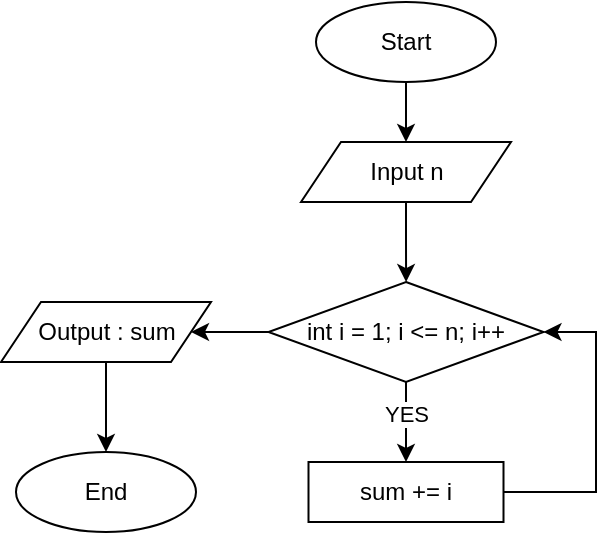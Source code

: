 <mxfile version="24.9.1">
  <diagram name="Сторінка-1" id="I7SEfVyEcjrVG8IhS1pv">
    <mxGraphModel dx="1176" dy="520" grid="1" gridSize="10" guides="1" tooltips="1" connect="1" arrows="1" fold="1" page="1" pageScale="1" pageWidth="827" pageHeight="1169" math="0" shadow="0">
      <root>
        <mxCell id="0" />
        <mxCell id="1" parent="0" />
        <mxCell id="dBBkaqt34Ywfb0Ir8aic-5" value="" style="edgeStyle=orthogonalEdgeStyle;rounded=0;orthogonalLoop=1;jettySize=auto;html=1;" edge="1" parent="1" source="dBBkaqt34Ywfb0Ir8aic-1" target="dBBkaqt34Ywfb0Ir8aic-3">
          <mxGeometry relative="1" as="geometry" />
        </mxCell>
        <mxCell id="dBBkaqt34Ywfb0Ir8aic-1" value="Start" style="ellipse;whiteSpace=wrap;html=1;" vertex="1" parent="1">
          <mxGeometry x="200" y="20" width="90" height="40" as="geometry" />
        </mxCell>
        <mxCell id="dBBkaqt34Ywfb0Ir8aic-2" value="End" style="ellipse;whiteSpace=wrap;html=1;" vertex="1" parent="1">
          <mxGeometry x="50" y="245" width="90" height="40" as="geometry" />
        </mxCell>
        <mxCell id="dBBkaqt34Ywfb0Ir8aic-6" value="" style="edgeStyle=orthogonalEdgeStyle;rounded=0;orthogonalLoop=1;jettySize=auto;html=1;" edge="1" parent="1" source="dBBkaqt34Ywfb0Ir8aic-3" target="dBBkaqt34Ywfb0Ir8aic-4">
          <mxGeometry relative="1" as="geometry" />
        </mxCell>
        <mxCell id="dBBkaqt34Ywfb0Ir8aic-3" value="Input n" style="shape=parallelogram;perimeter=parallelogramPerimeter;whiteSpace=wrap;html=1;fixedSize=1;" vertex="1" parent="1">
          <mxGeometry x="192.5" y="90" width="105" height="30" as="geometry" />
        </mxCell>
        <mxCell id="dBBkaqt34Ywfb0Ir8aic-8" value="" style="edgeStyle=orthogonalEdgeStyle;rounded=0;orthogonalLoop=1;jettySize=auto;html=1;" edge="1" parent="1" source="dBBkaqt34Ywfb0Ir8aic-4" target="dBBkaqt34Ywfb0Ir8aic-7">
          <mxGeometry relative="1" as="geometry" />
        </mxCell>
        <mxCell id="dBBkaqt34Ywfb0Ir8aic-13" value="YES" style="edgeLabel;html=1;align=center;verticalAlign=middle;resizable=0;points=[];" vertex="1" connectable="0" parent="dBBkaqt34Ywfb0Ir8aic-8">
          <mxGeometry x="-0.213" relative="1" as="geometry">
            <mxPoint as="offset" />
          </mxGeometry>
        </mxCell>
        <mxCell id="dBBkaqt34Ywfb0Ir8aic-11" value="" style="edgeStyle=orthogonalEdgeStyle;rounded=0;orthogonalLoop=1;jettySize=auto;html=1;" edge="1" parent="1" source="dBBkaqt34Ywfb0Ir8aic-4" target="dBBkaqt34Ywfb0Ir8aic-10">
          <mxGeometry relative="1" as="geometry" />
        </mxCell>
        <mxCell id="dBBkaqt34Ywfb0Ir8aic-4" value="int i = 1; i &amp;lt;= n; i++" style="rhombus;whiteSpace=wrap;html=1;" vertex="1" parent="1">
          <mxGeometry x="176.25" y="160" width="137.5" height="50" as="geometry" />
        </mxCell>
        <mxCell id="dBBkaqt34Ywfb0Ir8aic-9" style="edgeStyle=orthogonalEdgeStyle;rounded=0;orthogonalLoop=1;jettySize=auto;html=1;exitX=1;exitY=0.5;exitDx=0;exitDy=0;entryX=1;entryY=0.5;entryDx=0;entryDy=0;" edge="1" parent="1" source="dBBkaqt34Ywfb0Ir8aic-7" target="dBBkaqt34Ywfb0Ir8aic-4">
          <mxGeometry relative="1" as="geometry">
            <Array as="points">
              <mxPoint x="340" y="265" />
              <mxPoint x="340" y="185" />
            </Array>
          </mxGeometry>
        </mxCell>
        <mxCell id="dBBkaqt34Ywfb0Ir8aic-7" value="sum += i" style="rounded=0;whiteSpace=wrap;html=1;" vertex="1" parent="1">
          <mxGeometry x="196.25" y="250" width="97.5" height="30" as="geometry" />
        </mxCell>
        <mxCell id="dBBkaqt34Ywfb0Ir8aic-12" value="" style="edgeStyle=orthogonalEdgeStyle;rounded=0;orthogonalLoop=1;jettySize=auto;html=1;" edge="1" parent="1" source="dBBkaqt34Ywfb0Ir8aic-10" target="dBBkaqt34Ywfb0Ir8aic-2">
          <mxGeometry relative="1" as="geometry" />
        </mxCell>
        <mxCell id="dBBkaqt34Ywfb0Ir8aic-10" value="Output : sum" style="shape=parallelogram;perimeter=parallelogramPerimeter;whiteSpace=wrap;html=1;fixedSize=1;" vertex="1" parent="1">
          <mxGeometry x="42.5" y="170" width="105" height="30" as="geometry" />
        </mxCell>
      </root>
    </mxGraphModel>
  </diagram>
</mxfile>
